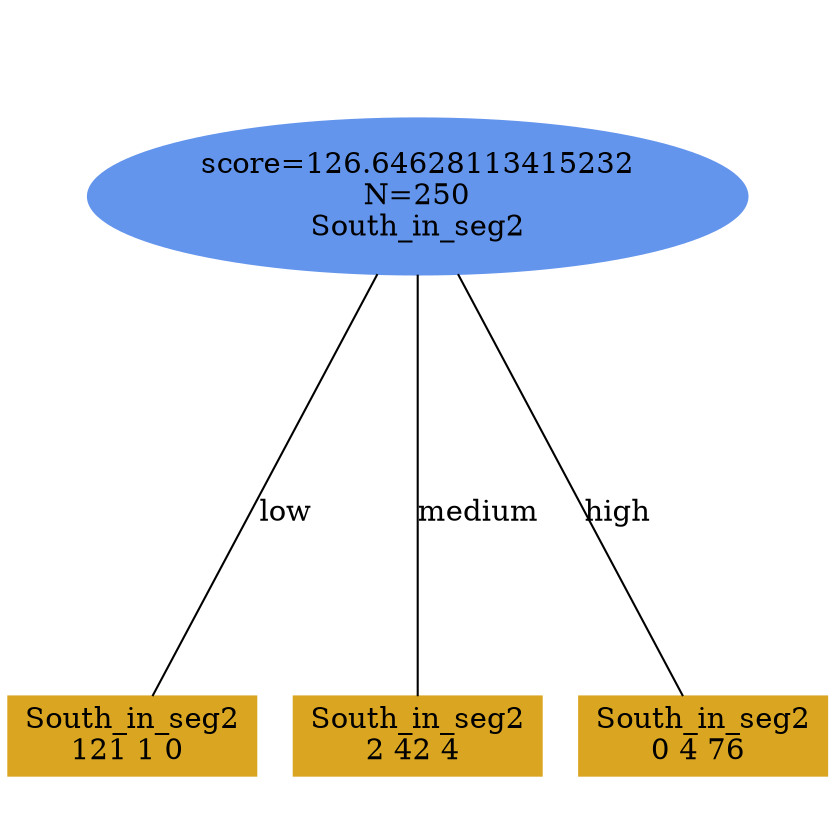 digraph "DD" {
size = "7.5,10"
ratio=1.0;
center = true;
edge [dir = none];
{ rank = same; node [shape=ellipse, style=filled, color=cornflowerblue];"2182" [label="score=126.64628113415232\nN=250\nSouth_in_seg2"];}
{ rank = same; node [shape=box, style=filled, color=goldenrod];"2183" [label="South_in_seg2\n121 1 0 "];}
{ rank = same; node [shape=box, style=filled, color=goldenrod];"2184" [label="South_in_seg2\n2 42 4 "];}
{ rank = same; node [shape=box, style=filled, color=goldenrod];"2185" [label="South_in_seg2\n0 4 76 "];}
"2182" -> "2183" [label = "low"];
"2182" -> "2184" [label = "medium"];
"2182" -> "2185" [label = "high"];

}